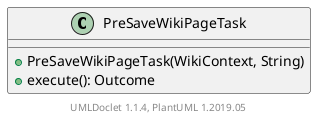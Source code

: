 @startuml

    class PreSaveWikiPageTask [[PreSaveWikiPageTask.html]] {
        +PreSaveWikiPageTask(WikiContext, String)
        +execute(): Outcome
    }


    center footer UMLDoclet 1.1.4, PlantUML 1.2019.05
@enduml
